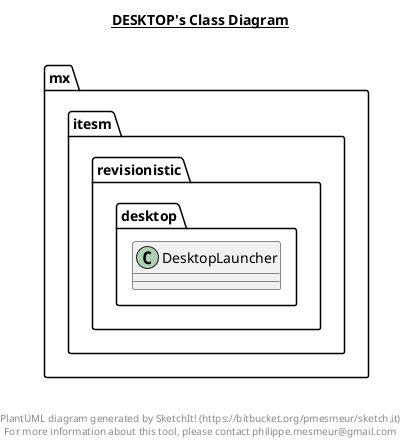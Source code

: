 @startuml

title __DESKTOP's Class Diagram__\n

  package mx.itesm.revisionistic.desktop {
    class DesktopLauncher {
    }
  }
  



right footer


PlantUML diagram generated by SketchIt! (https://bitbucket.org/pmesmeur/sketch.it)
For more information about this tool, please contact philippe.mesmeur@gmail.com
endfooter

@enduml
